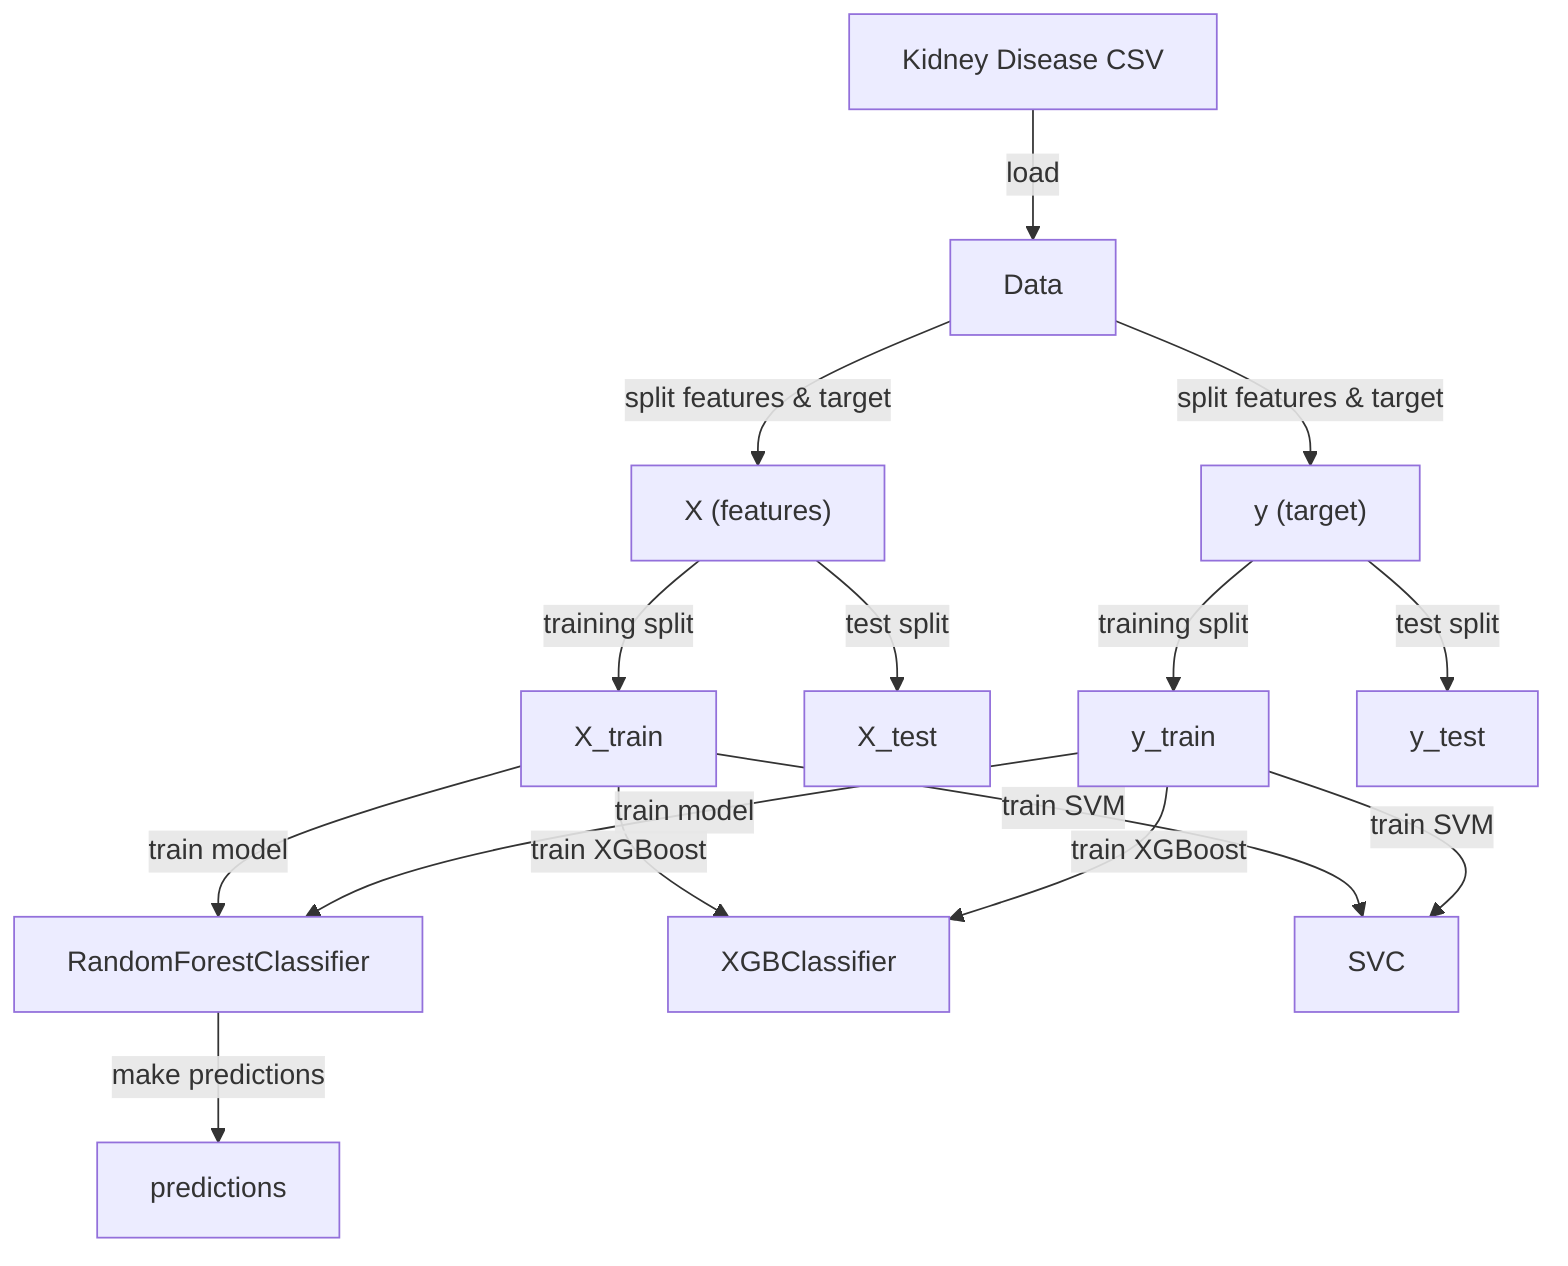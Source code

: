 flowchart TD
    %% Node for data source
    A["Kidney Disease CSV"] --> |"load"| B["Data"]
    
    %% Nodes for data variables
    B --> |"split features & target"| C["X (features)"]
    B --> |"split features & target"| D["y (target)"]
    C --> |"training split"| E["X_train"]
    C --> |"test split"| F["X_test"]
    D --> |"training split"| G["y_train"]
    D --> |"test split"| H["y_test"]
    
    %% Random Forest Model
    E --> |"train model"| I["RandomForestClassifier"]
    G --> |"train model"| I
    I --> |"make predictions"| J["predictions"]
    
    %% XGBoost Model
    E --> |"train XGBoost"| K["XGBClassifier"]
    G --> |"train XGBoost"| K

    %% SVC Model
    E --> |"train SVM"| L["SVC"]
    G --> |"train SVM"| L